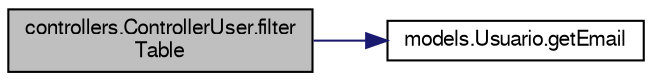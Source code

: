 digraph "controllers.ControllerUser.filterTable"
{
  bgcolor="transparent";
  edge [fontname="FreeSans",fontsize="10",labelfontname="FreeSans",labelfontsize="10"];
  node [fontname="FreeSans",fontsize="10",shape=record];
  rankdir="LR";
  Node1 [label="controllers.ControllerUser.filter\lTable",height=0.2,width=0.4,color="black", fillcolor="grey75", style="filled", fontcolor="black"];
  Node1 -> Node2 [color="midnightblue",fontsize="10",style="solid",fontname="FreeSans"];
  Node2 [label="models.Usuario.getEmail",height=0.2,width=0.4,color="black",URL="$classmodels_1_1Usuario.html#a58913330ca5f782b2007fd431967cb84"];
}
